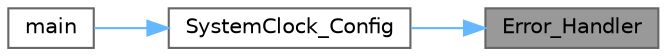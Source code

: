 digraph "Error_Handler"
{
 // INTERACTIVE_SVG=YES
 // LATEX_PDF_SIZE
  bgcolor="transparent";
  edge [fontname=Helvetica,fontsize=10,labelfontname=Helvetica,labelfontsize=10];
  node [fontname=Helvetica,fontsize=10,shape=box,height=0.2,width=0.4];
  rankdir="RL";
  Node1 [id="Node000001",label="Error_Handler",height=0.2,width=0.4,color="gray40", fillcolor="grey60", style="filled", fontcolor="black",tooltip="This function is executed in case of error occurrence."];
  Node1 -> Node2 [id="edge1_Node000001_Node000002",dir="back",color="steelblue1",style="solid",tooltip=" "];
  Node2 [id="Node000002",label="SystemClock_Config",height=0.2,width=0.4,color="grey40", fillcolor="white", style="filled",URL="$_sucessful___reading__mpu6050__no_library_8c.html#a70af21c671abfcc773614a9a4f63d920",tooltip="System Clock Configuration."];
  Node2 -> Node3 [id="edge2_Node000002_Node000003",dir="back",color="steelblue1",style="solid",tooltip=" "];
  Node3 [id="Node000003",label="main",height=0.2,width=0.4,color="grey40", fillcolor="white", style="filled",URL="$_sucessful___reading__mpu6050__no_library_8c.html#a840291bc02cba5474a4cb46a9b9566fe",tooltip="The application entry point."];
}
